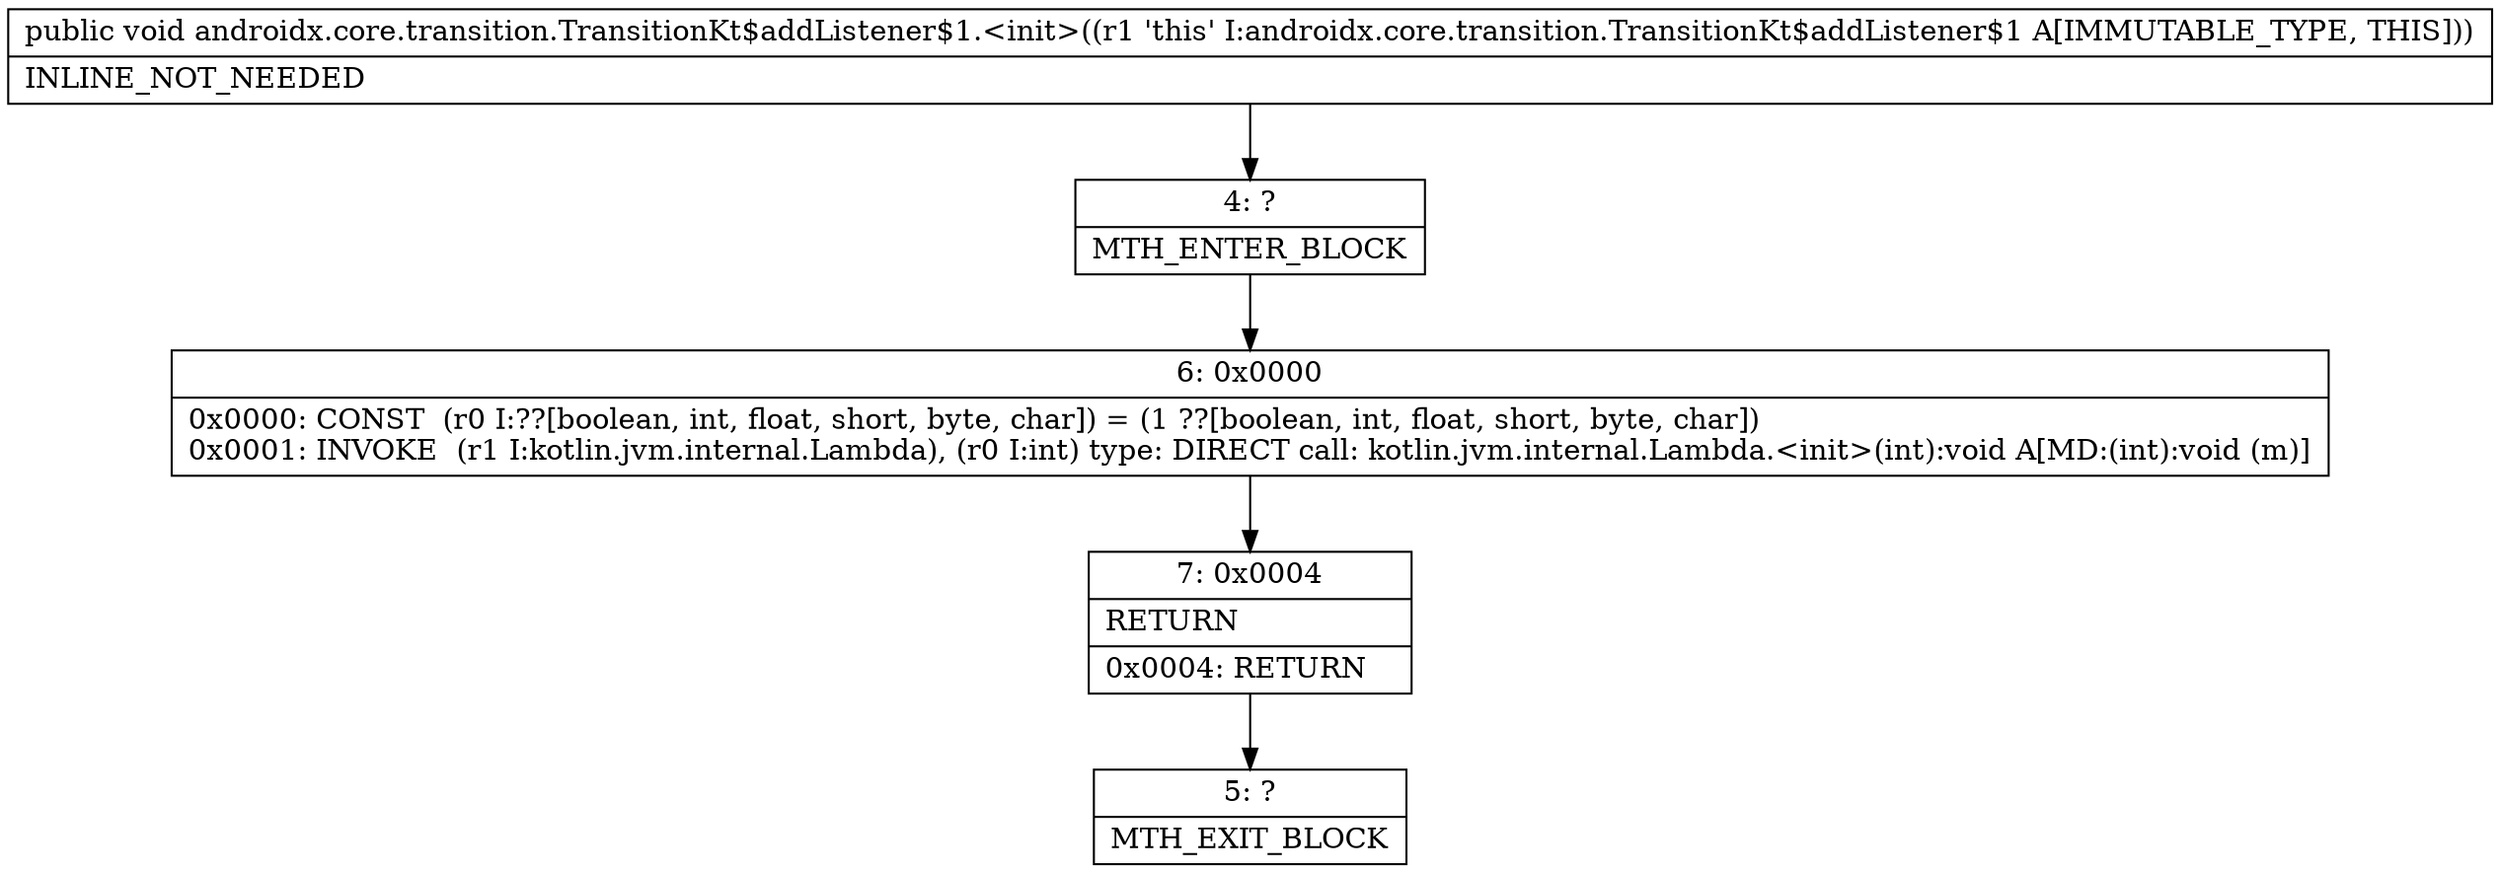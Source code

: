 digraph "CFG forandroidx.core.transition.TransitionKt$addListener$1.\<init\>()V" {
Node_4 [shape=record,label="{4\:\ ?|MTH_ENTER_BLOCK\l}"];
Node_6 [shape=record,label="{6\:\ 0x0000|0x0000: CONST  (r0 I:??[boolean, int, float, short, byte, char]) = (1 ??[boolean, int, float, short, byte, char]) \l0x0001: INVOKE  (r1 I:kotlin.jvm.internal.Lambda), (r0 I:int) type: DIRECT call: kotlin.jvm.internal.Lambda.\<init\>(int):void A[MD:(int):void (m)]\l}"];
Node_7 [shape=record,label="{7\:\ 0x0004|RETURN\l|0x0004: RETURN   \l}"];
Node_5 [shape=record,label="{5\:\ ?|MTH_EXIT_BLOCK\l}"];
MethodNode[shape=record,label="{public void androidx.core.transition.TransitionKt$addListener$1.\<init\>((r1 'this' I:androidx.core.transition.TransitionKt$addListener$1 A[IMMUTABLE_TYPE, THIS]))  | INLINE_NOT_NEEDED\l}"];
MethodNode -> Node_4;Node_4 -> Node_6;
Node_6 -> Node_7;
Node_7 -> Node_5;
}

